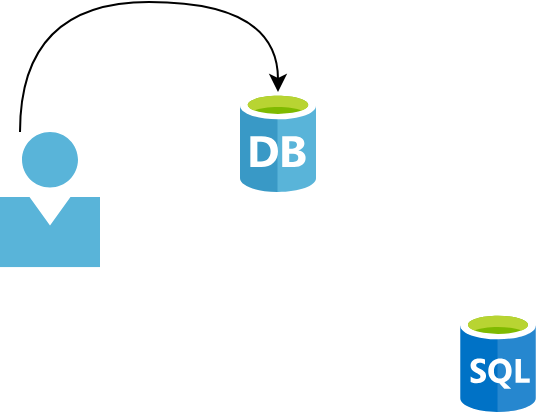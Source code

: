 <mxfile version="14.7.5" type="github">
  <diagram id="CKxapPwfuemdFWNvV_NI" name="Page-1">
    <mxGraphModel dx="1426" dy="832" grid="1" gridSize="10" guides="1" tooltips="1" connect="1" arrows="1" fold="1" page="1" pageScale="1" pageWidth="827" pageHeight="1169" math="0" shadow="0">
      <root>
        <mxCell id="0" />
        <mxCell id="1" parent="0" />
        <mxCell id="OkWw-Ma1u8S5w2lh0Rv9-4" style="edgeStyle=orthogonalEdgeStyle;rounded=0;orthogonalLoop=1;jettySize=auto;html=1;curved=1;" edge="1" parent="1" source="OkWw-Ma1u8S5w2lh0Rv9-1" target="OkWw-Ma1u8S5w2lh0Rv9-3">
          <mxGeometry relative="1" as="geometry">
            <Array as="points">
              <mxPoint x="110" y="635" />
            </Array>
          </mxGeometry>
        </mxCell>
        <mxCell id="OkWw-Ma1u8S5w2lh0Rv9-1" value="" style="aspect=fixed;html=1;points=[];align=center;image;fontSize=12;image=img/lib/mscae/Person.svg;" vertex="1" parent="1">
          <mxGeometry x="100" y="700" width="50" height="67.57" as="geometry" />
        </mxCell>
        <mxCell id="OkWw-Ma1u8S5w2lh0Rv9-2" value="" style="aspect=fixed;html=1;points=[];align=center;image;fontSize=12;image=img/lib/mscae/SQL_Database_generic.svg;" vertex="1" parent="1">
          <mxGeometry x="330" y="790" width="38" height="50" as="geometry" />
        </mxCell>
        <mxCell id="OkWw-Ma1u8S5w2lh0Rv9-3" value="" style="aspect=fixed;html=1;points=[];align=center;image;fontSize=12;image=img/lib/mscae/Database_General.svg;" vertex="1" parent="1">
          <mxGeometry x="220" y="680" width="38" height="50" as="geometry" />
        </mxCell>
      </root>
    </mxGraphModel>
  </diagram>
</mxfile>
